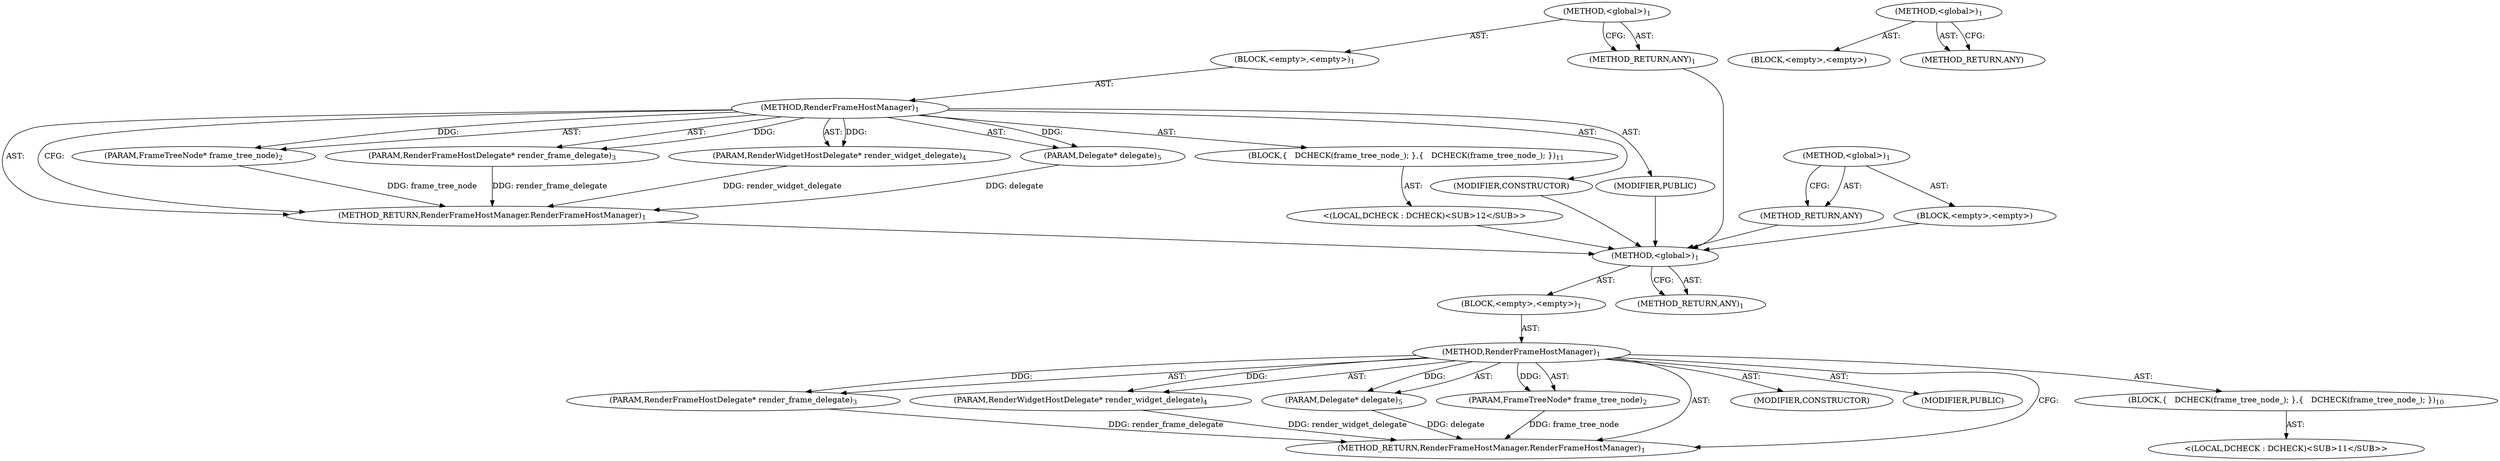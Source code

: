 digraph "&lt;global&gt;" {
vulnerable_6 [label=<(METHOD,&lt;global&gt;)<SUB>1</SUB>>];
vulnerable_7 [label=<(BLOCK,&lt;empty&gt;,&lt;empty&gt;)<SUB>1</SUB>>];
vulnerable_8 [label=<(METHOD,RenderFrameHostManager)<SUB>1</SUB>>];
vulnerable_9 [label=<(PARAM,FrameTreeNode* frame_tree_node)<SUB>2</SUB>>];
vulnerable_10 [label=<(PARAM,RenderFrameHostDelegate* render_frame_delegate)<SUB>3</SUB>>];
vulnerable_11 [label=<(PARAM,RenderWidgetHostDelegate* render_widget_delegate)<SUB>4</SUB>>];
vulnerable_12 [label=<(PARAM,Delegate* delegate)<SUB>5</SUB>>];
vulnerable_13 [label=<(BLOCK,{
   DCHECK(frame_tree_node_);
 },{
   DCHECK(frame_tree_node_);
 })<SUB>11</SUB>>];
vulnerable_14 [label="<(LOCAL,DCHECK : DCHECK)<SUB>12</SUB>>"];
vulnerable_15 [label=<(MODIFIER,CONSTRUCTOR)>];
vulnerable_16 [label=<(MODIFIER,PUBLIC)>];
vulnerable_17 [label=<(METHOD_RETURN,RenderFrameHostManager.RenderFrameHostManager)<SUB>1</SUB>>];
vulnerable_19 [label=<(METHOD_RETURN,ANY)<SUB>1</SUB>>];
vulnerable_38 [label=<(METHOD,&lt;global&gt;)<SUB>1</SUB>>];
vulnerable_39 [label=<(BLOCK,&lt;empty&gt;,&lt;empty&gt;)>];
vulnerable_40 [label=<(METHOD_RETURN,ANY)>];
fixed_6 [label=<(METHOD,&lt;global&gt;)<SUB>1</SUB>>];
fixed_7 [label=<(BLOCK,&lt;empty&gt;,&lt;empty&gt;)<SUB>1</SUB>>];
fixed_8 [label=<(METHOD,RenderFrameHostManager)<SUB>1</SUB>>];
fixed_9 [label=<(PARAM,FrameTreeNode* frame_tree_node)<SUB>2</SUB>>];
fixed_10 [label=<(PARAM,RenderFrameHostDelegate* render_frame_delegate)<SUB>3</SUB>>];
fixed_11 [label=<(PARAM,RenderWidgetHostDelegate* render_widget_delegate)<SUB>4</SUB>>];
fixed_12 [label=<(PARAM,Delegate* delegate)<SUB>5</SUB>>];
fixed_13 [label=<(BLOCK,{
   DCHECK(frame_tree_node_);
 },{
   DCHECK(frame_tree_node_);
 })<SUB>10</SUB>>];
fixed_14 [label="<(LOCAL,DCHECK : DCHECK)<SUB>11</SUB>>"];
fixed_15 [label=<(MODIFIER,CONSTRUCTOR)>];
fixed_16 [label=<(MODIFIER,PUBLIC)>];
fixed_17 [label=<(METHOD_RETURN,RenderFrameHostManager.RenderFrameHostManager)<SUB>1</SUB>>];
fixed_19 [label=<(METHOD_RETURN,ANY)<SUB>1</SUB>>];
fixed_38 [label=<(METHOD,&lt;global&gt;)<SUB>1</SUB>>];
fixed_39 [label=<(BLOCK,&lt;empty&gt;,&lt;empty&gt;)>];
fixed_40 [label=<(METHOD_RETURN,ANY)>];
vulnerable_6 -> vulnerable_7  [key=0, label="AST: "];
vulnerable_6 -> vulnerable_19  [key=0, label="AST: "];
vulnerable_6 -> vulnerable_19  [key=1, label="CFG: "];
vulnerable_7 -> vulnerable_8  [key=0, label="AST: "];
vulnerable_8 -> vulnerable_9  [key=0, label="AST: "];
vulnerable_8 -> vulnerable_9  [key=1, label="DDG: "];
vulnerable_8 -> vulnerable_10  [key=0, label="AST: "];
vulnerable_8 -> vulnerable_10  [key=1, label="DDG: "];
vulnerable_8 -> vulnerable_11  [key=0, label="AST: "];
vulnerable_8 -> vulnerable_11  [key=1, label="DDG: "];
vulnerable_8 -> vulnerable_12  [key=0, label="AST: "];
vulnerable_8 -> vulnerable_12  [key=1, label="DDG: "];
vulnerable_8 -> vulnerable_13  [key=0, label="AST: "];
vulnerable_8 -> vulnerable_15  [key=0, label="AST: "];
vulnerable_8 -> vulnerable_16  [key=0, label="AST: "];
vulnerable_8 -> vulnerable_17  [key=0, label="AST: "];
vulnerable_8 -> vulnerable_17  [key=1, label="CFG: "];
vulnerable_9 -> vulnerable_17  [key=0, label="DDG: frame_tree_node"];
vulnerable_10 -> vulnerable_17  [key=0, label="DDG: render_frame_delegate"];
vulnerable_11 -> vulnerable_17  [key=0, label="DDG: render_widget_delegate"];
vulnerable_12 -> vulnerable_17  [key=0, label="DDG: delegate"];
vulnerable_13 -> vulnerable_14  [key=0, label="AST: "];
vulnerable_14 -> fixed_6  [key=0];
vulnerable_15 -> fixed_6  [key=0];
vulnerable_16 -> fixed_6  [key=0];
vulnerable_17 -> fixed_6  [key=0];
vulnerable_19 -> fixed_6  [key=0];
vulnerable_38 -> vulnerable_39  [key=0, label="AST: "];
vulnerable_38 -> vulnerable_40  [key=0, label="AST: "];
vulnerable_38 -> vulnerable_40  [key=1, label="CFG: "];
vulnerable_39 -> fixed_6  [key=0];
vulnerable_40 -> fixed_6  [key=0];
fixed_6 -> fixed_7  [key=0, label="AST: "];
fixed_6 -> fixed_19  [key=0, label="AST: "];
fixed_6 -> fixed_19  [key=1, label="CFG: "];
fixed_7 -> fixed_8  [key=0, label="AST: "];
fixed_8 -> fixed_9  [key=0, label="AST: "];
fixed_8 -> fixed_9  [key=1, label="DDG: "];
fixed_8 -> fixed_10  [key=0, label="AST: "];
fixed_8 -> fixed_10  [key=1, label="DDG: "];
fixed_8 -> fixed_11  [key=0, label="AST: "];
fixed_8 -> fixed_11  [key=1, label="DDG: "];
fixed_8 -> fixed_12  [key=0, label="AST: "];
fixed_8 -> fixed_12  [key=1, label="DDG: "];
fixed_8 -> fixed_13  [key=0, label="AST: "];
fixed_8 -> fixed_15  [key=0, label="AST: "];
fixed_8 -> fixed_16  [key=0, label="AST: "];
fixed_8 -> fixed_17  [key=0, label="AST: "];
fixed_8 -> fixed_17  [key=1, label="CFG: "];
fixed_9 -> fixed_17  [key=0, label="DDG: frame_tree_node"];
fixed_10 -> fixed_17  [key=0, label="DDG: render_frame_delegate"];
fixed_11 -> fixed_17  [key=0, label="DDG: render_widget_delegate"];
fixed_12 -> fixed_17  [key=0, label="DDG: delegate"];
fixed_13 -> fixed_14  [key=0, label="AST: "];
fixed_38 -> fixed_39  [key=0, label="AST: "];
fixed_38 -> fixed_40  [key=0, label="AST: "];
fixed_38 -> fixed_40  [key=1, label="CFG: "];
}
